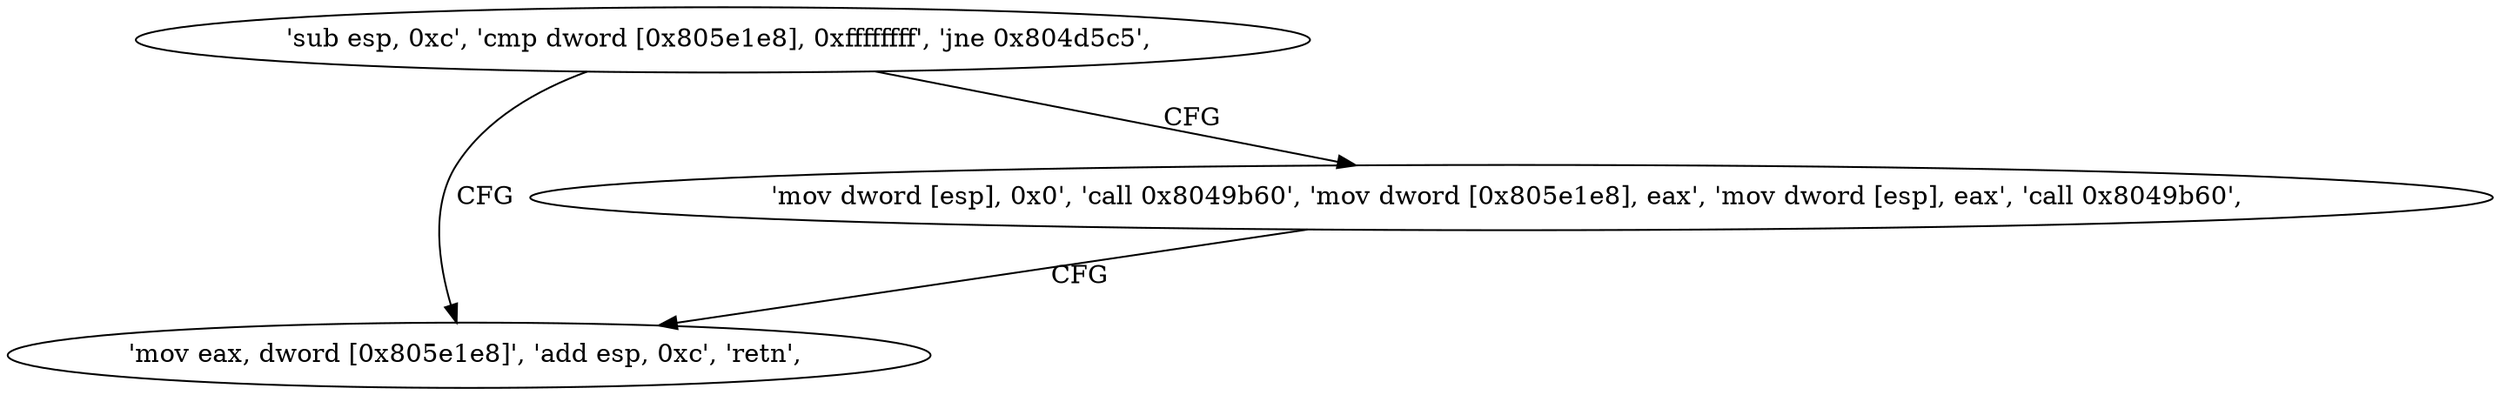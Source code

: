 digraph "func" {
"134534560" [label = "'sub esp, 0xc', 'cmp dword [0x805e1e8], 0xffffffff', 'jne 0x804d5c5', " ]
"134534597" [label = "'mov eax, dword [0x805e1e8]', 'add esp, 0xc', 'retn', " ]
"134534572" [label = "'mov dword [esp], 0x0', 'call 0x8049b60', 'mov dword [0x805e1e8], eax', 'mov dword [esp], eax', 'call 0x8049b60', " ]
"134534560" -> "134534597" [ label = "CFG" ]
"134534560" -> "134534572" [ label = "CFG" ]
"134534572" -> "134534597" [ label = "CFG" ]
}
